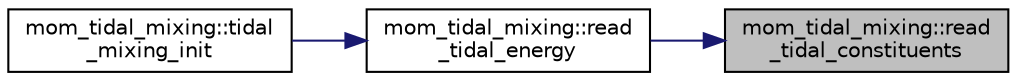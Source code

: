 digraph "mom_tidal_mixing::read_tidal_constituents"
{
 // INTERACTIVE_SVG=YES
 // LATEX_PDF_SIZE
  edge [fontname="Helvetica",fontsize="10",labelfontname="Helvetica",labelfontsize="10"];
  node [fontname="Helvetica",fontsize="10",shape=record];
  rankdir="RL";
  Node1 [label="mom_tidal_mixing::read\l_tidal_constituents",height=0.2,width=0.4,color="black", fillcolor="grey75", style="filled", fontcolor="black",tooltip="This subroutine reads tidal input energy from a file by constituent."];
  Node1 -> Node2 [dir="back",color="midnightblue",fontsize="10",style="solid",fontname="Helvetica"];
  Node2 [label="mom_tidal_mixing::read\l_tidal_energy",height=0.2,width=0.4,color="black", fillcolor="white", style="filled",URL="$namespacemom__tidal__mixing.html#adfd3a137ee6402fdcdfb7c46711e0e23",tooltip="This subroutine read tidal energy inputs from a file."];
  Node2 -> Node3 [dir="back",color="midnightblue",fontsize="10",style="solid",fontname="Helvetica"];
  Node3 [label="mom_tidal_mixing::tidal\l_mixing_init",height=0.2,width=0.4,color="black", fillcolor="white", style="filled",URL="$namespacemom__tidal__mixing.html#a6278fe41ef74ac23ba02ae1540104c5f",tooltip="Initializes internal tidal dissipation scheme for diapycnal mixing."];
}
